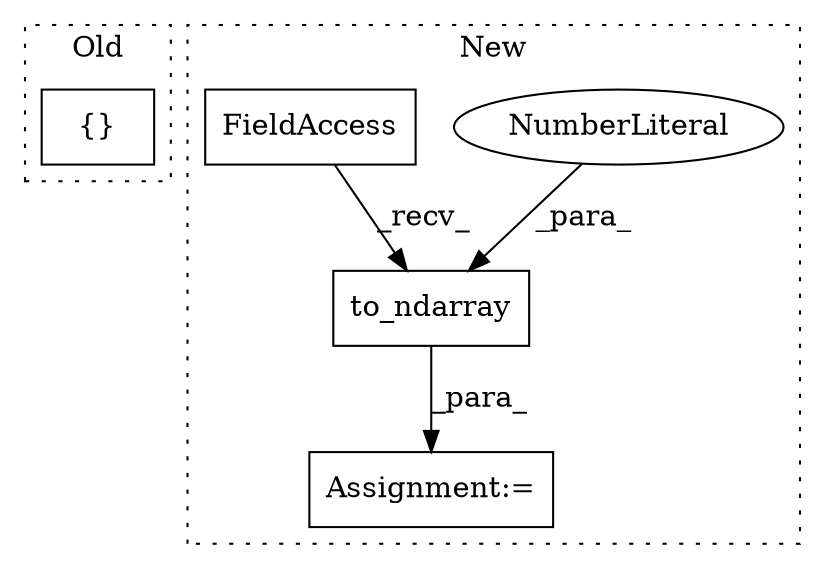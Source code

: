 digraph G {
subgraph cluster0 {
1 [label="{}" a="4" s="3497,3523" l="1,1" shape="box"];
label = "Old";
style="dotted";
}
subgraph cluster1 {
2 [label="to_ndarray" a="32" s="3473,3496" l="11,1" shape="box"];
3 [label="NumberLiteral" a="34" s="3495" l="1" shape="ellipse"];
4 [label="FieldAccess" a="22" s="3455" l="9" shape="box"];
5 [label="Assignment:=" a="7" s="3511" l="1" shape="box"];
label = "New";
style="dotted";
}
2 -> 5 [label="_para_"];
3 -> 2 [label="_para_"];
4 -> 2 [label="_recv_"];
}